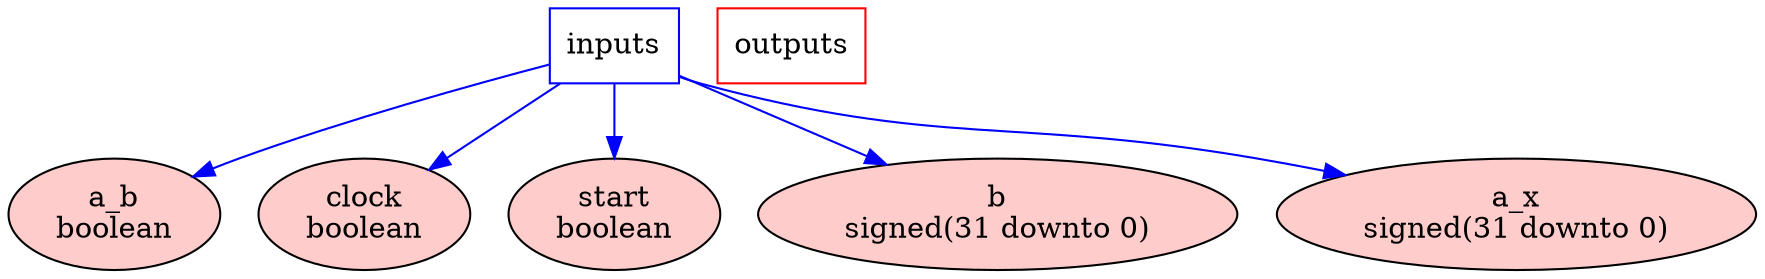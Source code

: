 digraph {
subgraph clouster_0{
label = FunctionBlock;
color=blue;
subgraph clouster_1{
label = ComputationBlock;
color=blue;
subgraph clouster_2{
label = GraphBlock;
color=blue;
  n1 [label="a_b\nboolean", style=filled, fillcolor="0.0 0.2 0.999"];
  n2 [label="clock\nboolean", style=filled, fillcolor="0.0 0.2 0.999"];
  n3 [label="start\nboolean", style=filled, fillcolor="0.0 0.2 0.999"];
  n4 [label="b\nsigned(31 downto 0)", style=filled, fillcolor="0.0 0.2 0.999"];
  n5 [label="a_x\nsigned(31 downto 0)", style=filled, fillcolor="0.0 0.2 0.999"];
}
}
subgraph clouster_3{
label = ComputationBlock;
color=blue;
}
subgraph clouster_4{
label = ComputationBlock;
color=blue;
subgraph clouster_5{
label = GraphBlock;
color=blue;
}
}
}
  inp [label="inputs",color=blue,shape=box];
  out [label="outputs",color=red,shape=box];

  inp -> n2 [color=blue];
  inp -> n3 [color=blue];
  inp -> n1 [color=blue];
  inp -> n5 [color=blue];
  inp -> n4 [color=blue];
}
